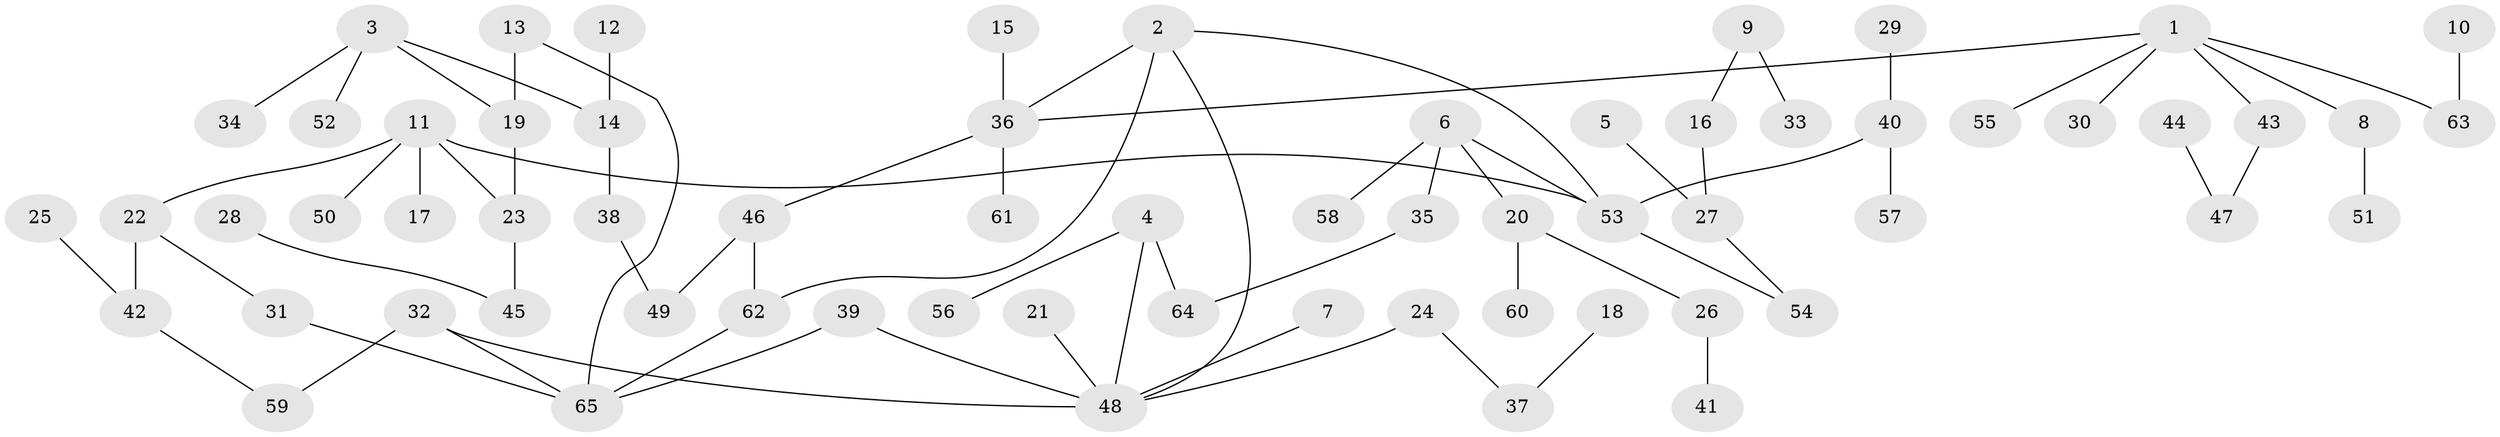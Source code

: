 // original degree distribution, {4: 0.13846153846153847, 7: 0.007692307692307693, 5: 0.007692307692307693, 6: 0.015384615384615385, 8: 0.007692307692307693, 3: 0.13076923076923078, 1: 0.46923076923076923, 2: 0.2230769230769231}
// Generated by graph-tools (version 1.1) at 2025/01/03/09/25 03:01:01]
// undirected, 65 vertices, 72 edges
graph export_dot {
graph [start="1"]
  node [color=gray90,style=filled];
  1;
  2;
  3;
  4;
  5;
  6;
  7;
  8;
  9;
  10;
  11;
  12;
  13;
  14;
  15;
  16;
  17;
  18;
  19;
  20;
  21;
  22;
  23;
  24;
  25;
  26;
  27;
  28;
  29;
  30;
  31;
  32;
  33;
  34;
  35;
  36;
  37;
  38;
  39;
  40;
  41;
  42;
  43;
  44;
  45;
  46;
  47;
  48;
  49;
  50;
  51;
  52;
  53;
  54;
  55;
  56;
  57;
  58;
  59;
  60;
  61;
  62;
  63;
  64;
  65;
  1 -- 8 [weight=1.0];
  1 -- 30 [weight=1.0];
  1 -- 36 [weight=1.0];
  1 -- 43 [weight=1.0];
  1 -- 55 [weight=1.0];
  1 -- 63 [weight=1.0];
  2 -- 36 [weight=1.0];
  2 -- 48 [weight=1.0];
  2 -- 53 [weight=1.0];
  2 -- 62 [weight=1.0];
  3 -- 14 [weight=1.0];
  3 -- 19 [weight=1.0];
  3 -- 34 [weight=1.0];
  3 -- 52 [weight=1.0];
  4 -- 48 [weight=1.0];
  4 -- 56 [weight=1.0];
  4 -- 64 [weight=1.0];
  5 -- 27 [weight=1.0];
  6 -- 20 [weight=1.0];
  6 -- 35 [weight=1.0];
  6 -- 53 [weight=1.0];
  6 -- 58 [weight=1.0];
  7 -- 48 [weight=1.0];
  8 -- 51 [weight=1.0];
  9 -- 16 [weight=1.0];
  9 -- 33 [weight=1.0];
  10 -- 63 [weight=1.0];
  11 -- 17 [weight=1.0];
  11 -- 22 [weight=1.0];
  11 -- 23 [weight=1.0];
  11 -- 50 [weight=1.0];
  11 -- 53 [weight=1.0];
  12 -- 14 [weight=1.0];
  13 -- 19 [weight=1.0];
  13 -- 65 [weight=1.0];
  14 -- 38 [weight=1.0];
  15 -- 36 [weight=1.0];
  16 -- 27 [weight=1.0];
  18 -- 37 [weight=1.0];
  19 -- 23 [weight=1.0];
  20 -- 26 [weight=1.0];
  20 -- 60 [weight=1.0];
  21 -- 48 [weight=1.0];
  22 -- 31 [weight=1.0];
  22 -- 42 [weight=1.0];
  23 -- 45 [weight=1.0];
  24 -- 37 [weight=1.0];
  24 -- 48 [weight=1.0];
  25 -- 42 [weight=1.0];
  26 -- 41 [weight=1.0];
  27 -- 54 [weight=1.0];
  28 -- 45 [weight=1.0];
  29 -- 40 [weight=1.0];
  31 -- 65 [weight=1.0];
  32 -- 48 [weight=1.0];
  32 -- 59 [weight=1.0];
  32 -- 65 [weight=1.0];
  35 -- 64 [weight=1.0];
  36 -- 46 [weight=1.0];
  36 -- 61 [weight=1.0];
  38 -- 49 [weight=1.0];
  39 -- 48 [weight=1.0];
  39 -- 65 [weight=1.0];
  40 -- 53 [weight=1.0];
  40 -- 57 [weight=1.0];
  42 -- 59 [weight=1.0];
  43 -- 47 [weight=1.0];
  44 -- 47 [weight=1.0];
  46 -- 49 [weight=1.0];
  46 -- 62 [weight=1.0];
  53 -- 54 [weight=1.0];
  62 -- 65 [weight=1.0];
}
